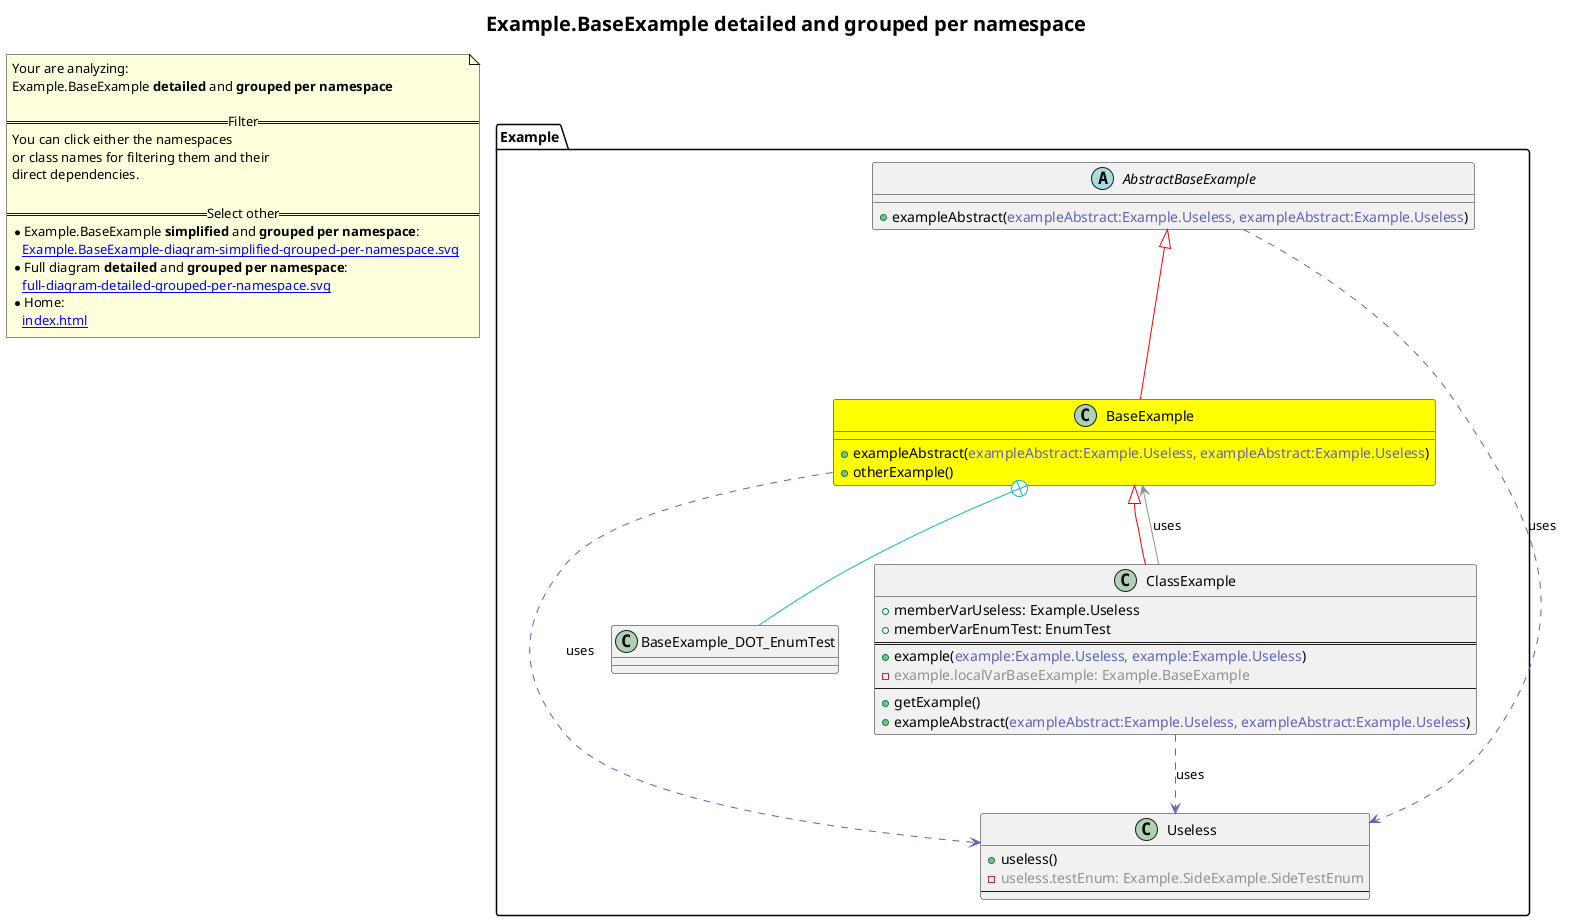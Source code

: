 @startuml
title <size:20>Example.BaseExample **detailed** and **grouped per namespace**</size>
note "Your are analyzing:\nExample.BaseExample **detailed** and **grouped per namespace**\n\n==Filter==\nYou can click either the namespaces \nor class names for filtering them and their\ndirect dependencies.\n\n==Select other==\n* Example.BaseExample **simplified** and **grouped per namespace**:\n   [[Example.BaseExample-diagram-simplified-grouped-per-namespace.svg]]\n* Full diagram **detailed** and **grouped per namespace**:\n   [[full-diagram-detailed-grouped-per-namespace.svg]]\n* Home:\n   [[index.html]]" as FloatingNote
namespace Example [[Example-diagram-detailed-grouped-per-namespace.svg]] {
class Example.BaseExample [[Example.BaseExample-diagram-detailed-grouped-per-namespace.svg]] #yellow {
  + exampleAbstract(<font color="6060BB">exampleAbstract:Example.Useless, exampleAbstract:Example.Useless</font>)
  + otherExample(<font color="6060BB"></font>)
}
abstract class Example.AbstractBaseExample [[Example.AbstractBaseExample-diagram-detailed-grouped-per-namespace.svg]]  {
  + exampleAbstract(<font color="6060BB">exampleAbstract:Example.Useless, exampleAbstract:Example.Useless</font>)
}
class Example.Useless [[Example.Useless-diagram-detailed-grouped-per-namespace.svg]]  {
  + useless(<font color="6060BB"></font>)
  - <font color="909090">useless.testEnum: Example.SideExample.SideTestEnum</font>
--
}
class Example.BaseExample_DOT_EnumTest [[Example.BaseExample_DOT_EnumTest-diagram-detailed-grouped-per-namespace.svg]]  {
}
class Example.ClassExample [[Example.ClassExample-diagram-detailed-grouped-per-namespace.svg]]  {
  + memberVarUseless: Example.Useless
  + memberVarEnumTest: EnumTest
==
  + example(<font color="6060BB">example:Example.Useless, example:Example.Useless</font>)
  - <font color="909090">example.localVarBaseExample: Example.BaseExample</font>
--
  + getExample(<font color="6060BB"></font>)
  + exampleAbstract(<font color="6060BB">exampleAbstract:Example.Useless, exampleAbstract:Example.Useless</font>)
}
'Compared namespace Example [[Example-diagram-detailed-grouped-per-namespace.svg]] { with last element of }
' Closing all previous_sub_namespace_list namespace None because file analysis is finished.
' Closing namespace Example
}
 ' *************************************** 
 ' *************************************** 
 ' *************************************** 
' Class relations extracted from namespace:
' Example
Example.AbstractBaseExample <|-[#red]- Example.BaseExample
Example.BaseExample +-[#10BBBB]- Example.BaseExample_DOT_EnumTest 
Example.BaseExample .[#6060BB].> Example.Useless  : uses 
Example.AbstractBaseExample .[#6060BB].> Example.Useless  : uses 
Example.BaseExample <|-[#red]- Example.ClassExample
Example.ClassExample .[#6060BB].> Example.Useless  : uses 
Example.ClassExample -[#909090]-> Example.BaseExample  : uses 
@enduml
